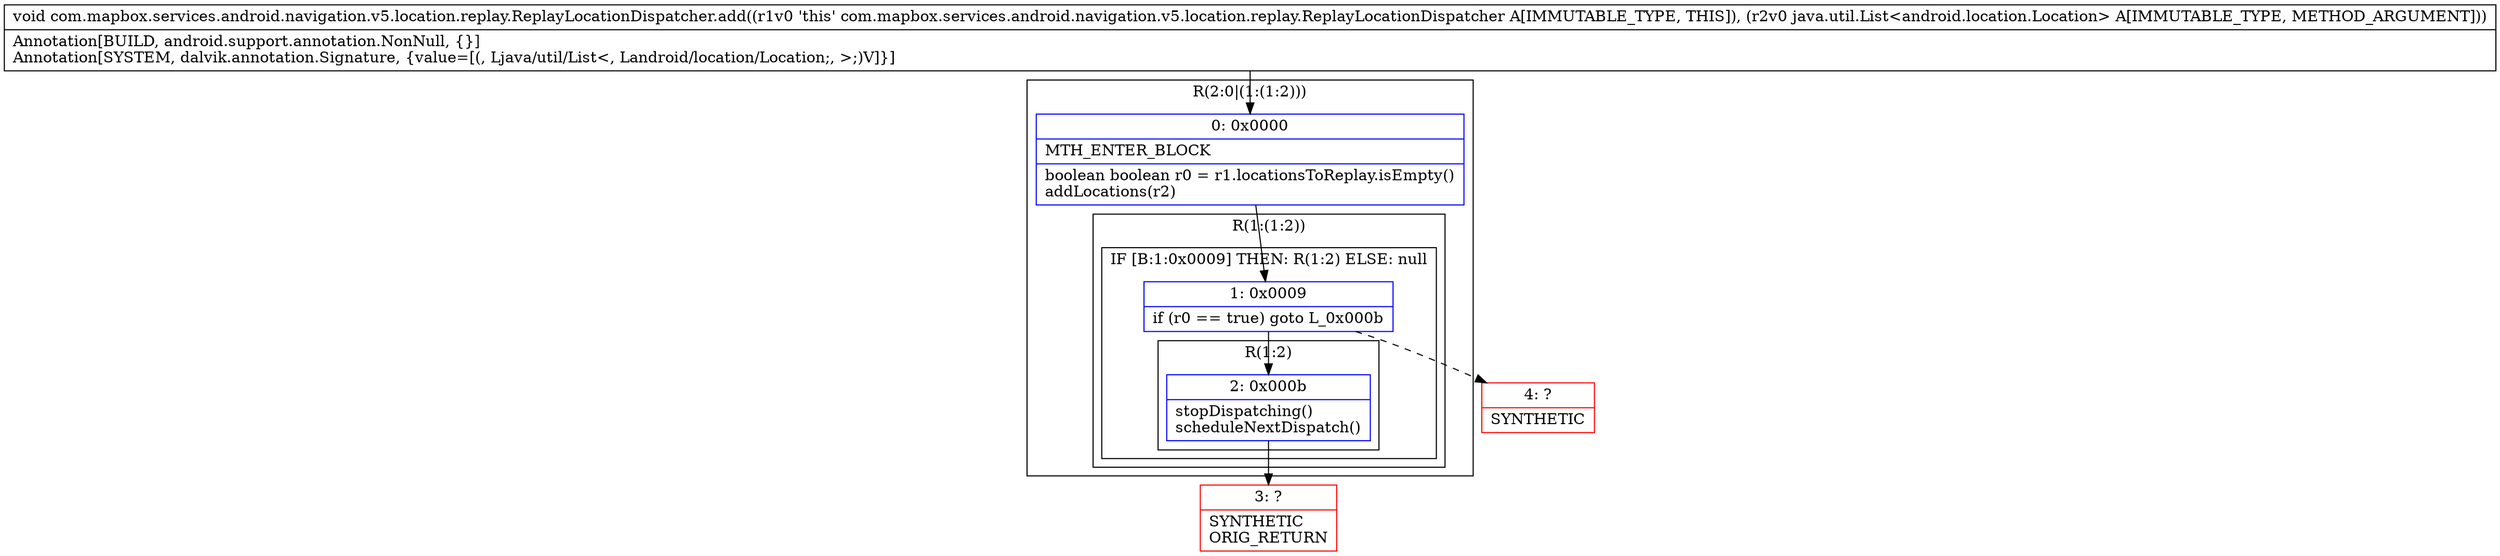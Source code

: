 digraph "CFG forcom.mapbox.services.android.navigation.v5.location.replay.ReplayLocationDispatcher.add(Ljava\/util\/List;)V" {
subgraph cluster_Region_765819613 {
label = "R(2:0|(1:(1:2)))";
node [shape=record,color=blue];
Node_0 [shape=record,label="{0\:\ 0x0000|MTH_ENTER_BLOCK\l|boolean boolean r0 = r1.locationsToReplay.isEmpty()\laddLocations(r2)\l}"];
subgraph cluster_Region_1100964367 {
label = "R(1:(1:2))";
node [shape=record,color=blue];
subgraph cluster_IfRegion_406537428 {
label = "IF [B:1:0x0009] THEN: R(1:2) ELSE: null";
node [shape=record,color=blue];
Node_1 [shape=record,label="{1\:\ 0x0009|if (r0 == true) goto L_0x000b\l}"];
subgraph cluster_Region_1047281874 {
label = "R(1:2)";
node [shape=record,color=blue];
Node_2 [shape=record,label="{2\:\ 0x000b|stopDispatching()\lscheduleNextDispatch()\l}"];
}
}
}
}
Node_3 [shape=record,color=red,label="{3\:\ ?|SYNTHETIC\lORIG_RETURN\l}"];
Node_4 [shape=record,color=red,label="{4\:\ ?|SYNTHETIC\l}"];
MethodNode[shape=record,label="{void com.mapbox.services.android.navigation.v5.location.replay.ReplayLocationDispatcher.add((r1v0 'this' com.mapbox.services.android.navigation.v5.location.replay.ReplayLocationDispatcher A[IMMUTABLE_TYPE, THIS]), (r2v0 java.util.List\<android.location.Location\> A[IMMUTABLE_TYPE, METHOD_ARGUMENT]))  | Annotation[BUILD, android.support.annotation.NonNull, \{\}]\lAnnotation[SYSTEM, dalvik.annotation.Signature, \{value=[(, Ljava\/util\/List\<, Landroid\/location\/Location;, \>;)V]\}]\l}"];
MethodNode -> Node_0;
Node_0 -> Node_1;
Node_1 -> Node_2;
Node_1 -> Node_4[style=dashed];
Node_2 -> Node_3;
}

